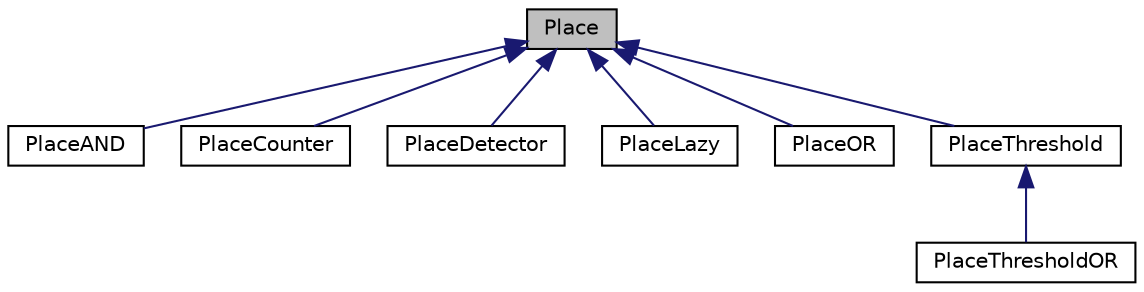 digraph "Place"
{
  edge [fontname="Helvetica",fontsize="10",labelfontname="Helvetica",labelfontsize="10"];
  node [fontname="Helvetica",fontsize="10",shape=record];
  Node1 [label="Place",height=0.2,width=0.4,color="black", fillcolor="grey75", style="filled", fontcolor="black"];
  Node1 -> Node2 [dir="back",color="midnightblue",fontsize="10",style="solid",fontname="Helvetica"];
  Node2 [label="PlaceAND",height=0.2,width=0.4,color="black", fillcolor="white", style="filled",URL="$d4/df9/class_place_a_n_d.html",tooltip="Similar to PlaceOR but uses AND relation. "];
  Node1 -> Node3 [dir="back",color="midnightblue",fontsize="10",style="solid",fontname="Helvetica"];
  Node3 [label="PlaceCounter",height=0.2,width=0.4,color="black", fillcolor="white", style="filled",URL="$d5/dd7/class_place_counter.html",tooltip="Counts number of activations coming from directly or from children. "];
  Node1 -> Node4 [dir="back",color="midnightblue",fontsize="10",style="solid",fontname="Helvetica"];
  Node4 [label="PlaceDetector",height=0.2,width=0.4,color="black", fillcolor="white", style="filled",URL="$d5/df0/class_place_detector.html",tooltip="The basic detector which does not depend on children status. Will use info_ map to store additional i..."];
  Node1 -> Node5 [dir="back",color="midnightblue",fontsize="10",style="solid",fontname="Helvetica"];
  Node5 [label="PlaceLazy",height=0.2,width=0.4,color="black", fillcolor="white", style="filled",URL="$d7/d48/class_place_lazy.html",tooltip="\"Lazy\" Place does not store multiple activation or deactivation events. Abstract class. "];
  Node1 -> Node6 [dir="back",color="midnightblue",fontsize="10",style="solid",fontname="Helvetica"];
  Node6 [label="PlaceOR",height=0.2,width=0.4,color="black", fillcolor="white", style="filled",URL="$d0/d60/class_place_o_r.html",tooltip="An abstract place using OR logic to set the activation of places. "];
  Node1 -> Node7 [dir="back",color="midnightblue",fontsize="10",style="solid",fontname="Helvetica"];
  Node7 [label="PlaceThreshold",height=0.2,width=0.4,color="black", fillcolor="white", style="filled",URL="$d0/dd5/class_place_threshold.html",tooltip="Each activation must be within the set thresholds. "];
  Node7 -> Node8 [dir="back",color="midnightblue",fontsize="10",style="solid",fontname="Helvetica"];
  Node8 [label="PlaceThresholdOR",height=0.2,width=0.4,color="black", fillcolor="white", style="filled",URL="$d8/d96/class_place_threshold_o_r.html",tooltip="Each activation must be within the set thresholds. "];
}

